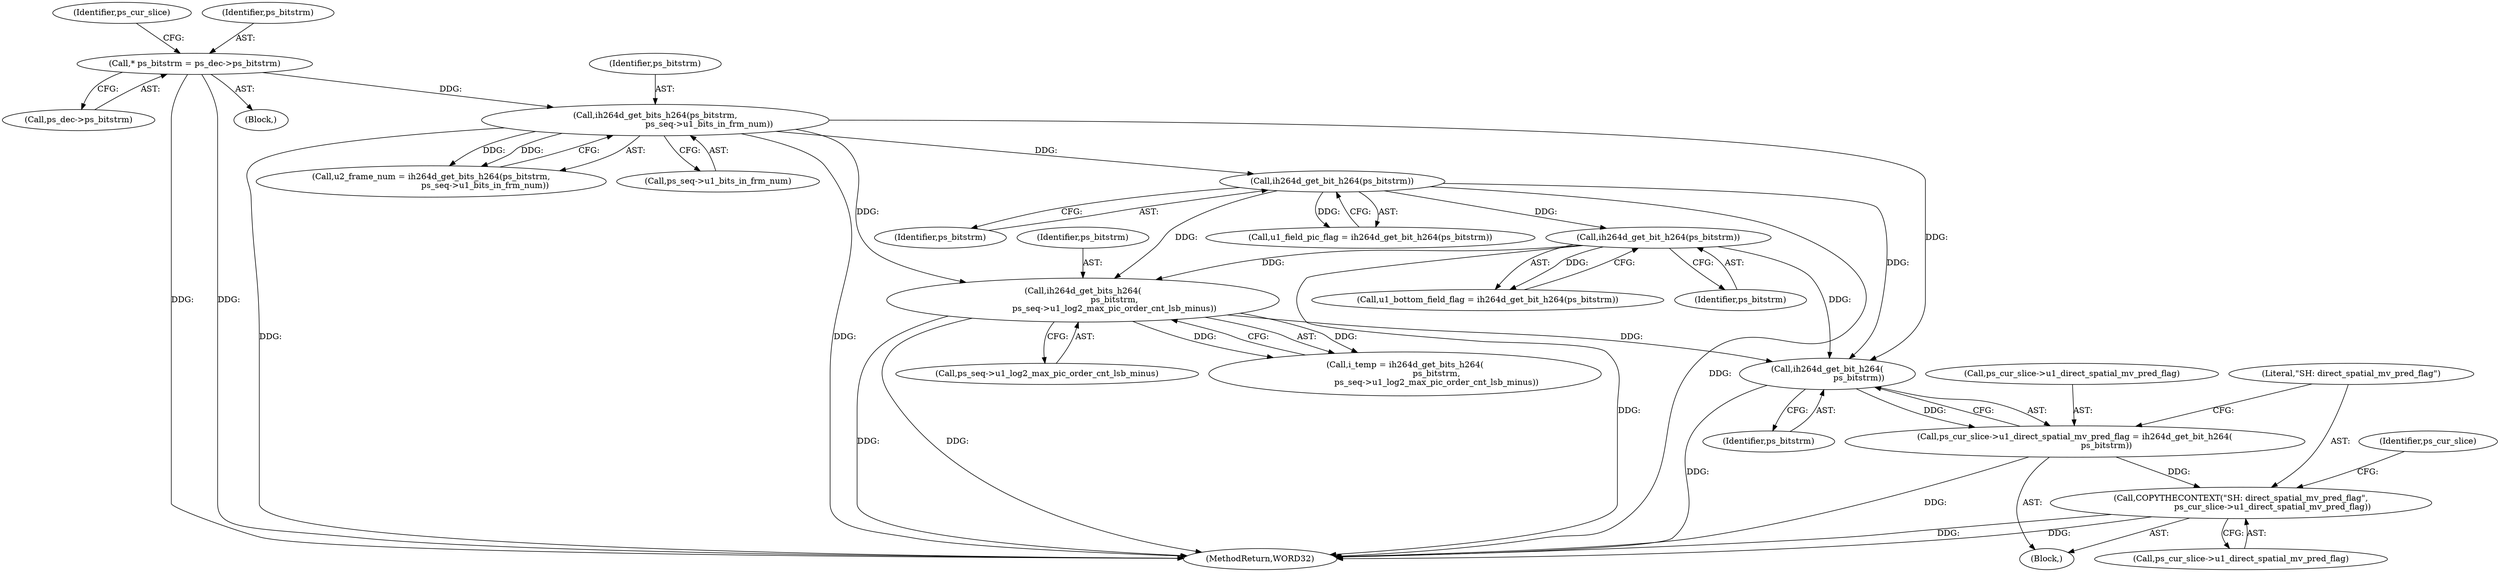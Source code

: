 digraph "0_Android_8b5fd8f24eba5dd19ab2f80ea11a9125aa882ae2@pointer" {
"1001529" [label="(Call,ih264d_get_bit_h264(\n                        ps_bitstrm))"];
"1000598" [label="(Call,ih264d_get_bits_h264(\n                        ps_bitstrm,\n                        ps_seq->u1_log2_max_pic_order_cnt_lsb_minus))"];
"1000467" [label="(Call,ih264d_get_bits_h264(ps_bitstrm,\n                                         ps_seq->u1_bits_in_frm_num))"];
"1000168" [label="(Call,* ps_bitstrm = ps_dec->ps_bitstrm)"];
"1000503" [label="(Call,ih264d_get_bit_h264(ps_bitstrm))"];
"1000483" [label="(Call,ih264d_get_bit_h264(ps_bitstrm))"];
"1001525" [label="(Call,ps_cur_slice->u1_direct_spatial_mv_pred_flag = ih264d_get_bit_h264(\n                        ps_bitstrm))"];
"1001531" [label="(Call,COPYTHECONTEXT(\"SH: direct_spatial_mv_pred_flag\",\n                        ps_cur_slice->u1_direct_spatial_mv_pred_flag))"];
"1000481" [label="(Call,u1_field_pic_flag = ih264d_get_bit_h264(ps_bitstrm))"];
"1001538" [label="(Identifier,ps_cur_slice)"];
"1000166" [label="(Block,)"];
"1001525" [label="(Call,ps_cur_slice->u1_direct_spatial_mv_pred_flag = ih264d_get_bit_h264(\n                        ps_bitstrm))"];
"1002568" [label="(MethodReturn,WORD32)"];
"1000503" [label="(Call,ih264d_get_bit_h264(ps_bitstrm))"];
"1000467" [label="(Call,ih264d_get_bits_h264(ps_bitstrm,\n                                         ps_seq->u1_bits_in_frm_num))"];
"1001526" [label="(Call,ps_cur_slice->u1_direct_spatial_mv_pred_flag)"];
"1000177" [label="(Identifier,ps_cur_slice)"];
"1000483" [label="(Call,ih264d_get_bit_h264(ps_bitstrm))"];
"1000600" [label="(Call,ps_seq->u1_log2_max_pic_order_cnt_lsb_minus)"];
"1001529" [label="(Call,ih264d_get_bit_h264(\n                        ps_bitstrm))"];
"1001533" [label="(Call,ps_cur_slice->u1_direct_spatial_mv_pred_flag)"];
"1001532" [label="(Literal,\"SH: direct_spatial_mv_pred_flag\")"];
"1000504" [label="(Identifier,ps_bitstrm)"];
"1000596" [label="(Call,i_temp = ih264d_get_bits_h264(\n                        ps_bitstrm,\n                        ps_seq->u1_log2_max_pic_order_cnt_lsb_minus))"];
"1000468" [label="(Identifier,ps_bitstrm)"];
"1000465" [label="(Call,u2_frame_num = ih264d_get_bits_h264(ps_bitstrm,\n                                         ps_seq->u1_bits_in_frm_num))"];
"1000169" [label="(Identifier,ps_bitstrm)"];
"1000501" [label="(Call,u1_bottom_field_flag = ih264d_get_bit_h264(ps_bitstrm))"];
"1001530" [label="(Identifier,ps_bitstrm)"];
"1000168" [label="(Call,* ps_bitstrm = ps_dec->ps_bitstrm)"];
"1000598" [label="(Call,ih264d_get_bits_h264(\n                        ps_bitstrm,\n                        ps_seq->u1_log2_max_pic_order_cnt_lsb_minus))"];
"1000170" [label="(Call,ps_dec->ps_bitstrm)"];
"1000469" [label="(Call,ps_seq->u1_bits_in_frm_num)"];
"1000599" [label="(Identifier,ps_bitstrm)"];
"1000484" [label="(Identifier,ps_bitstrm)"];
"1001531" [label="(Call,COPYTHECONTEXT(\"SH: direct_spatial_mv_pred_flag\",\n                        ps_cur_slice->u1_direct_spatial_mv_pred_flag))"];
"1001524" [label="(Block,)"];
"1001529" -> "1001525"  [label="AST: "];
"1001529" -> "1001530"  [label="CFG: "];
"1001530" -> "1001529"  [label="AST: "];
"1001525" -> "1001529"  [label="CFG: "];
"1001529" -> "1002568"  [label="DDG: "];
"1001529" -> "1001525"  [label="DDG: "];
"1000598" -> "1001529"  [label="DDG: "];
"1000467" -> "1001529"  [label="DDG: "];
"1000503" -> "1001529"  [label="DDG: "];
"1000483" -> "1001529"  [label="DDG: "];
"1000598" -> "1000596"  [label="AST: "];
"1000598" -> "1000600"  [label="CFG: "];
"1000599" -> "1000598"  [label="AST: "];
"1000600" -> "1000598"  [label="AST: "];
"1000596" -> "1000598"  [label="CFG: "];
"1000598" -> "1002568"  [label="DDG: "];
"1000598" -> "1002568"  [label="DDG: "];
"1000598" -> "1000596"  [label="DDG: "];
"1000598" -> "1000596"  [label="DDG: "];
"1000467" -> "1000598"  [label="DDG: "];
"1000503" -> "1000598"  [label="DDG: "];
"1000483" -> "1000598"  [label="DDG: "];
"1000467" -> "1000465"  [label="AST: "];
"1000467" -> "1000469"  [label="CFG: "];
"1000468" -> "1000467"  [label="AST: "];
"1000469" -> "1000467"  [label="AST: "];
"1000465" -> "1000467"  [label="CFG: "];
"1000467" -> "1002568"  [label="DDG: "];
"1000467" -> "1002568"  [label="DDG: "];
"1000467" -> "1000465"  [label="DDG: "];
"1000467" -> "1000465"  [label="DDG: "];
"1000168" -> "1000467"  [label="DDG: "];
"1000467" -> "1000483"  [label="DDG: "];
"1000168" -> "1000166"  [label="AST: "];
"1000168" -> "1000170"  [label="CFG: "];
"1000169" -> "1000168"  [label="AST: "];
"1000170" -> "1000168"  [label="AST: "];
"1000177" -> "1000168"  [label="CFG: "];
"1000168" -> "1002568"  [label="DDG: "];
"1000168" -> "1002568"  [label="DDG: "];
"1000503" -> "1000501"  [label="AST: "];
"1000503" -> "1000504"  [label="CFG: "];
"1000504" -> "1000503"  [label="AST: "];
"1000501" -> "1000503"  [label="CFG: "];
"1000503" -> "1002568"  [label="DDG: "];
"1000503" -> "1000501"  [label="DDG: "];
"1000483" -> "1000503"  [label="DDG: "];
"1000483" -> "1000481"  [label="AST: "];
"1000483" -> "1000484"  [label="CFG: "];
"1000484" -> "1000483"  [label="AST: "];
"1000481" -> "1000483"  [label="CFG: "];
"1000483" -> "1002568"  [label="DDG: "];
"1000483" -> "1000481"  [label="DDG: "];
"1001525" -> "1001524"  [label="AST: "];
"1001526" -> "1001525"  [label="AST: "];
"1001532" -> "1001525"  [label="CFG: "];
"1001525" -> "1002568"  [label="DDG: "];
"1001525" -> "1001531"  [label="DDG: "];
"1001531" -> "1001524"  [label="AST: "];
"1001531" -> "1001533"  [label="CFG: "];
"1001532" -> "1001531"  [label="AST: "];
"1001533" -> "1001531"  [label="AST: "];
"1001538" -> "1001531"  [label="CFG: "];
"1001531" -> "1002568"  [label="DDG: "];
"1001531" -> "1002568"  [label="DDG: "];
}
